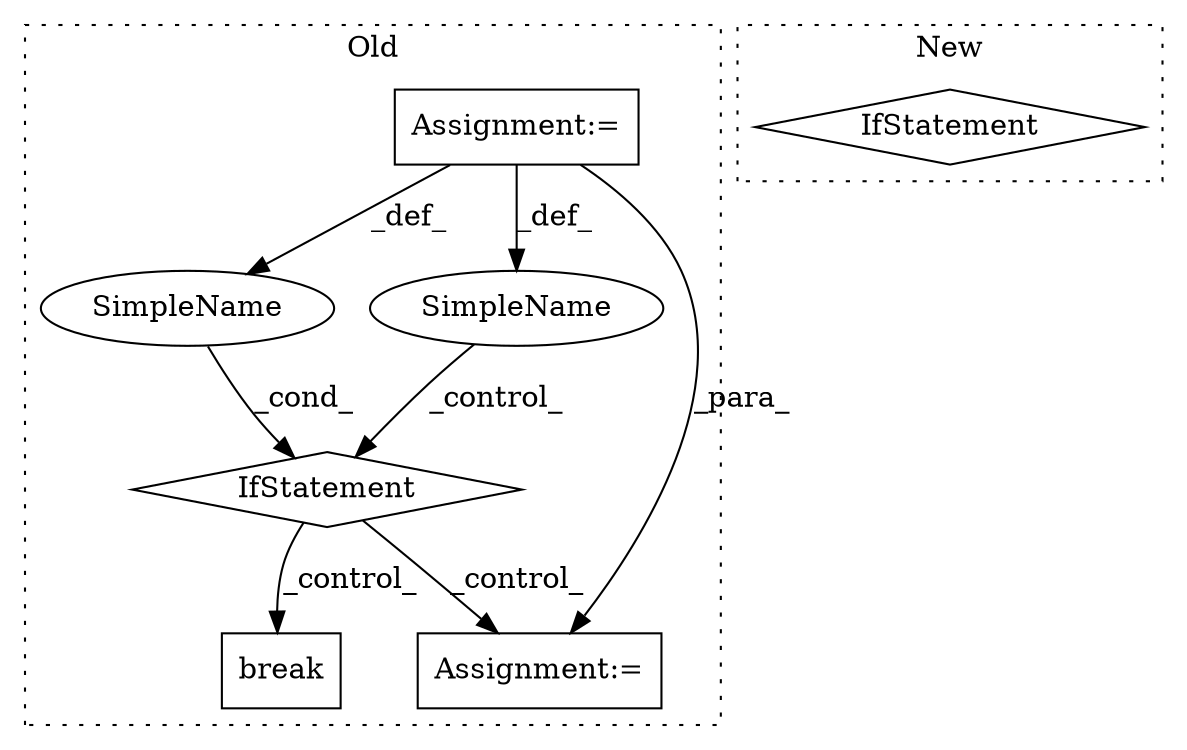 digraph G {
subgraph cluster0 {
1 [label="break" a="10" s="3283" l="6" shape="box"];
3 [label="IfStatement" a="25" s="3167,3243" l="4,2" shape="diamond"];
4 [label="SimpleName" a="42" s="" l="" shape="ellipse"];
5 [label="Assignment:=" a="7" s="2445" l="1" shape="box"];
6 [label="SimpleName" a="42" s="" l="" shape="ellipse"];
7 [label="Assignment:=" a="7" s="3261" l="1" shape="box"];
label = "Old";
style="dotted";
}
subgraph cluster1 {
2 [label="IfStatement" a="25" s="3245,3283" l="10,2" shape="diamond"];
label = "New";
style="dotted";
}
3 -> 7 [label="_control_"];
3 -> 1 [label="_control_"];
4 -> 3 [label="_cond_"];
5 -> 7 [label="_para_"];
5 -> 6 [label="_def_"];
5 -> 4 [label="_def_"];
6 -> 3 [label="_control_"];
}